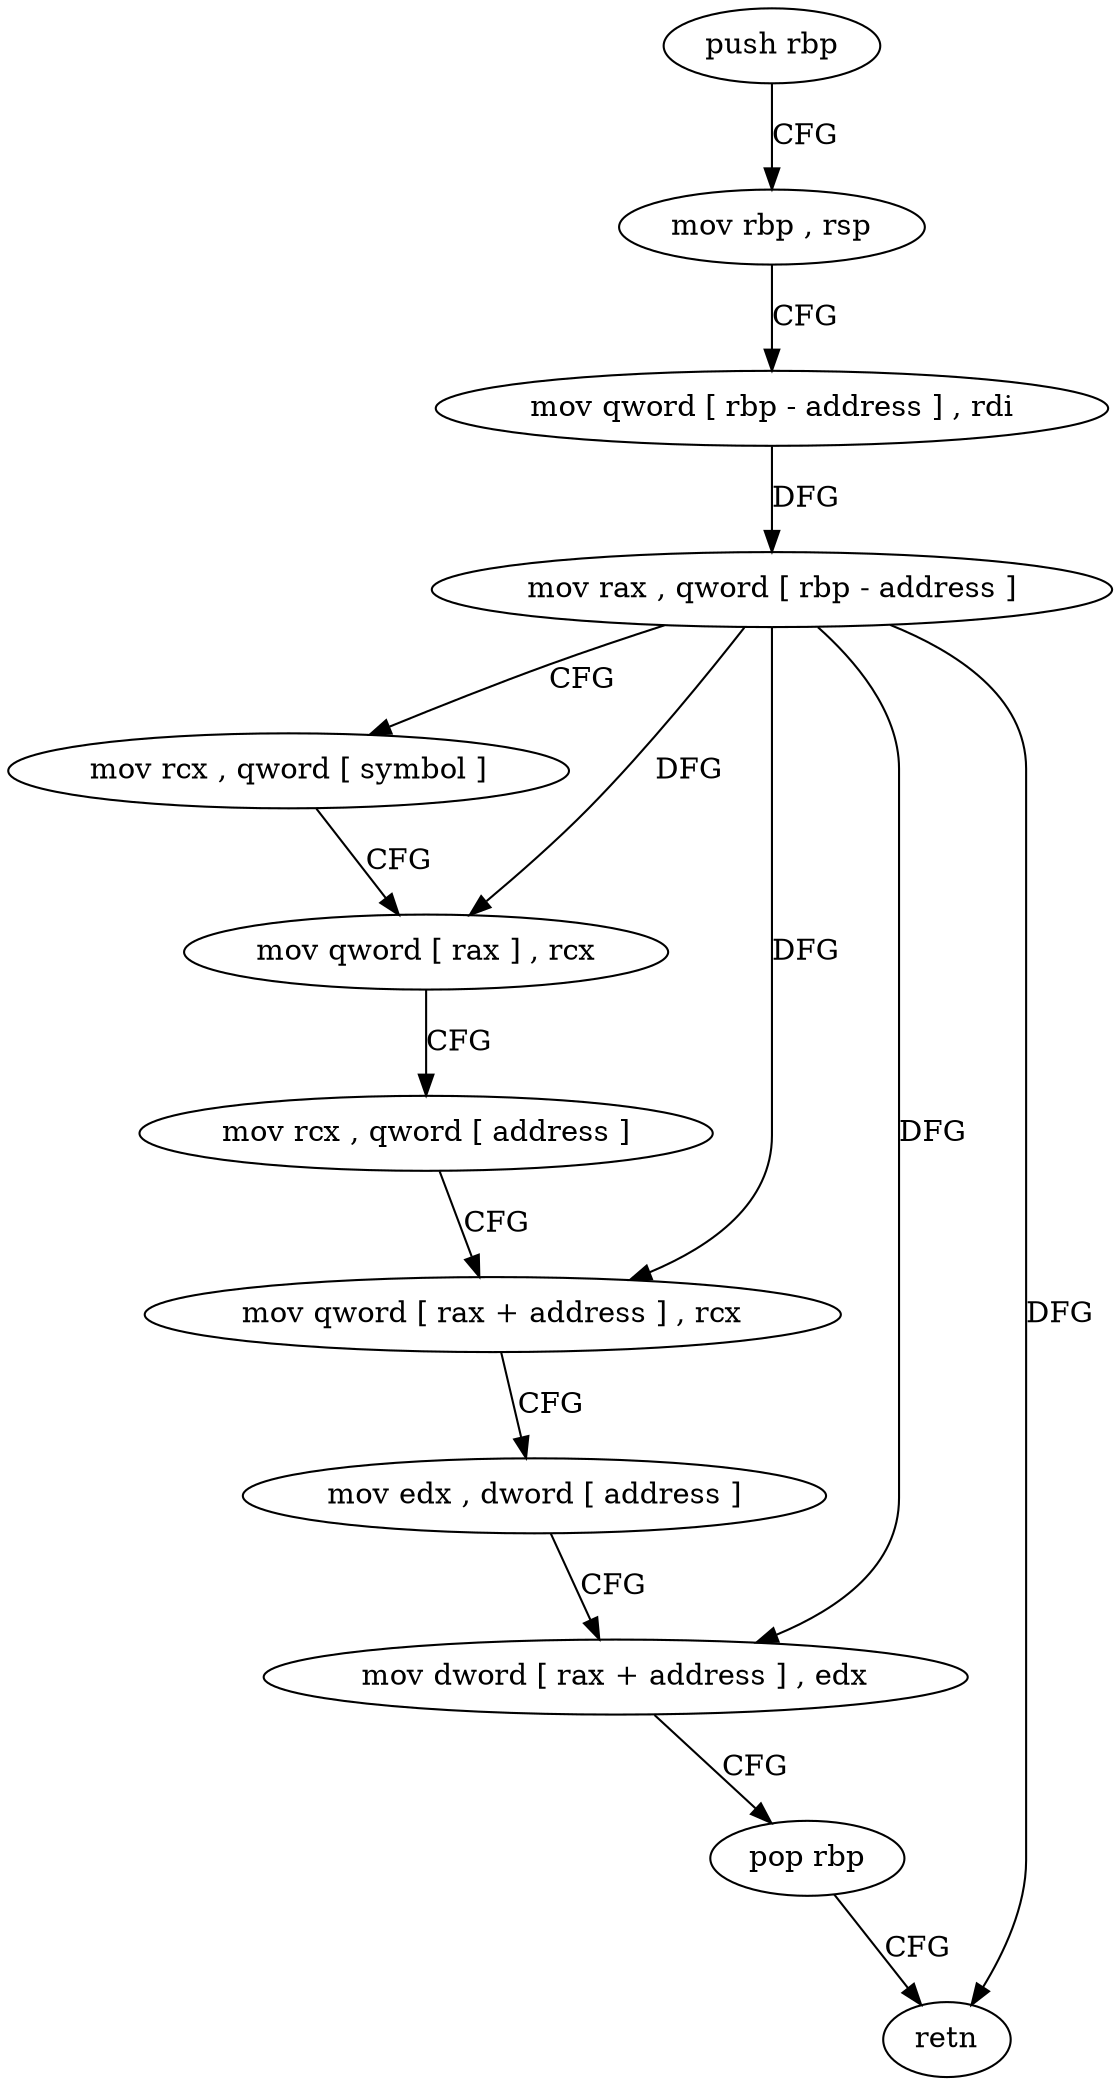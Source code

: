 digraph "func" {
"4233472" [label = "push rbp" ]
"4233473" [label = "mov rbp , rsp" ]
"4233476" [label = "mov qword [ rbp - address ] , rdi" ]
"4233480" [label = "mov rax , qword [ rbp - address ]" ]
"4233484" [label = "mov rcx , qword [ symbol ]" ]
"4233492" [label = "mov qword [ rax ] , rcx" ]
"4233495" [label = "mov rcx , qword [ address ]" ]
"4233503" [label = "mov qword [ rax + address ] , rcx" ]
"4233507" [label = "mov edx , dword [ address ]" ]
"4233514" [label = "mov dword [ rax + address ] , edx" ]
"4233517" [label = "pop rbp" ]
"4233518" [label = "retn" ]
"4233472" -> "4233473" [ label = "CFG" ]
"4233473" -> "4233476" [ label = "CFG" ]
"4233476" -> "4233480" [ label = "DFG" ]
"4233480" -> "4233484" [ label = "CFG" ]
"4233480" -> "4233492" [ label = "DFG" ]
"4233480" -> "4233503" [ label = "DFG" ]
"4233480" -> "4233514" [ label = "DFG" ]
"4233480" -> "4233518" [ label = "DFG" ]
"4233484" -> "4233492" [ label = "CFG" ]
"4233492" -> "4233495" [ label = "CFG" ]
"4233495" -> "4233503" [ label = "CFG" ]
"4233503" -> "4233507" [ label = "CFG" ]
"4233507" -> "4233514" [ label = "CFG" ]
"4233514" -> "4233517" [ label = "CFG" ]
"4233517" -> "4233518" [ label = "CFG" ]
}

